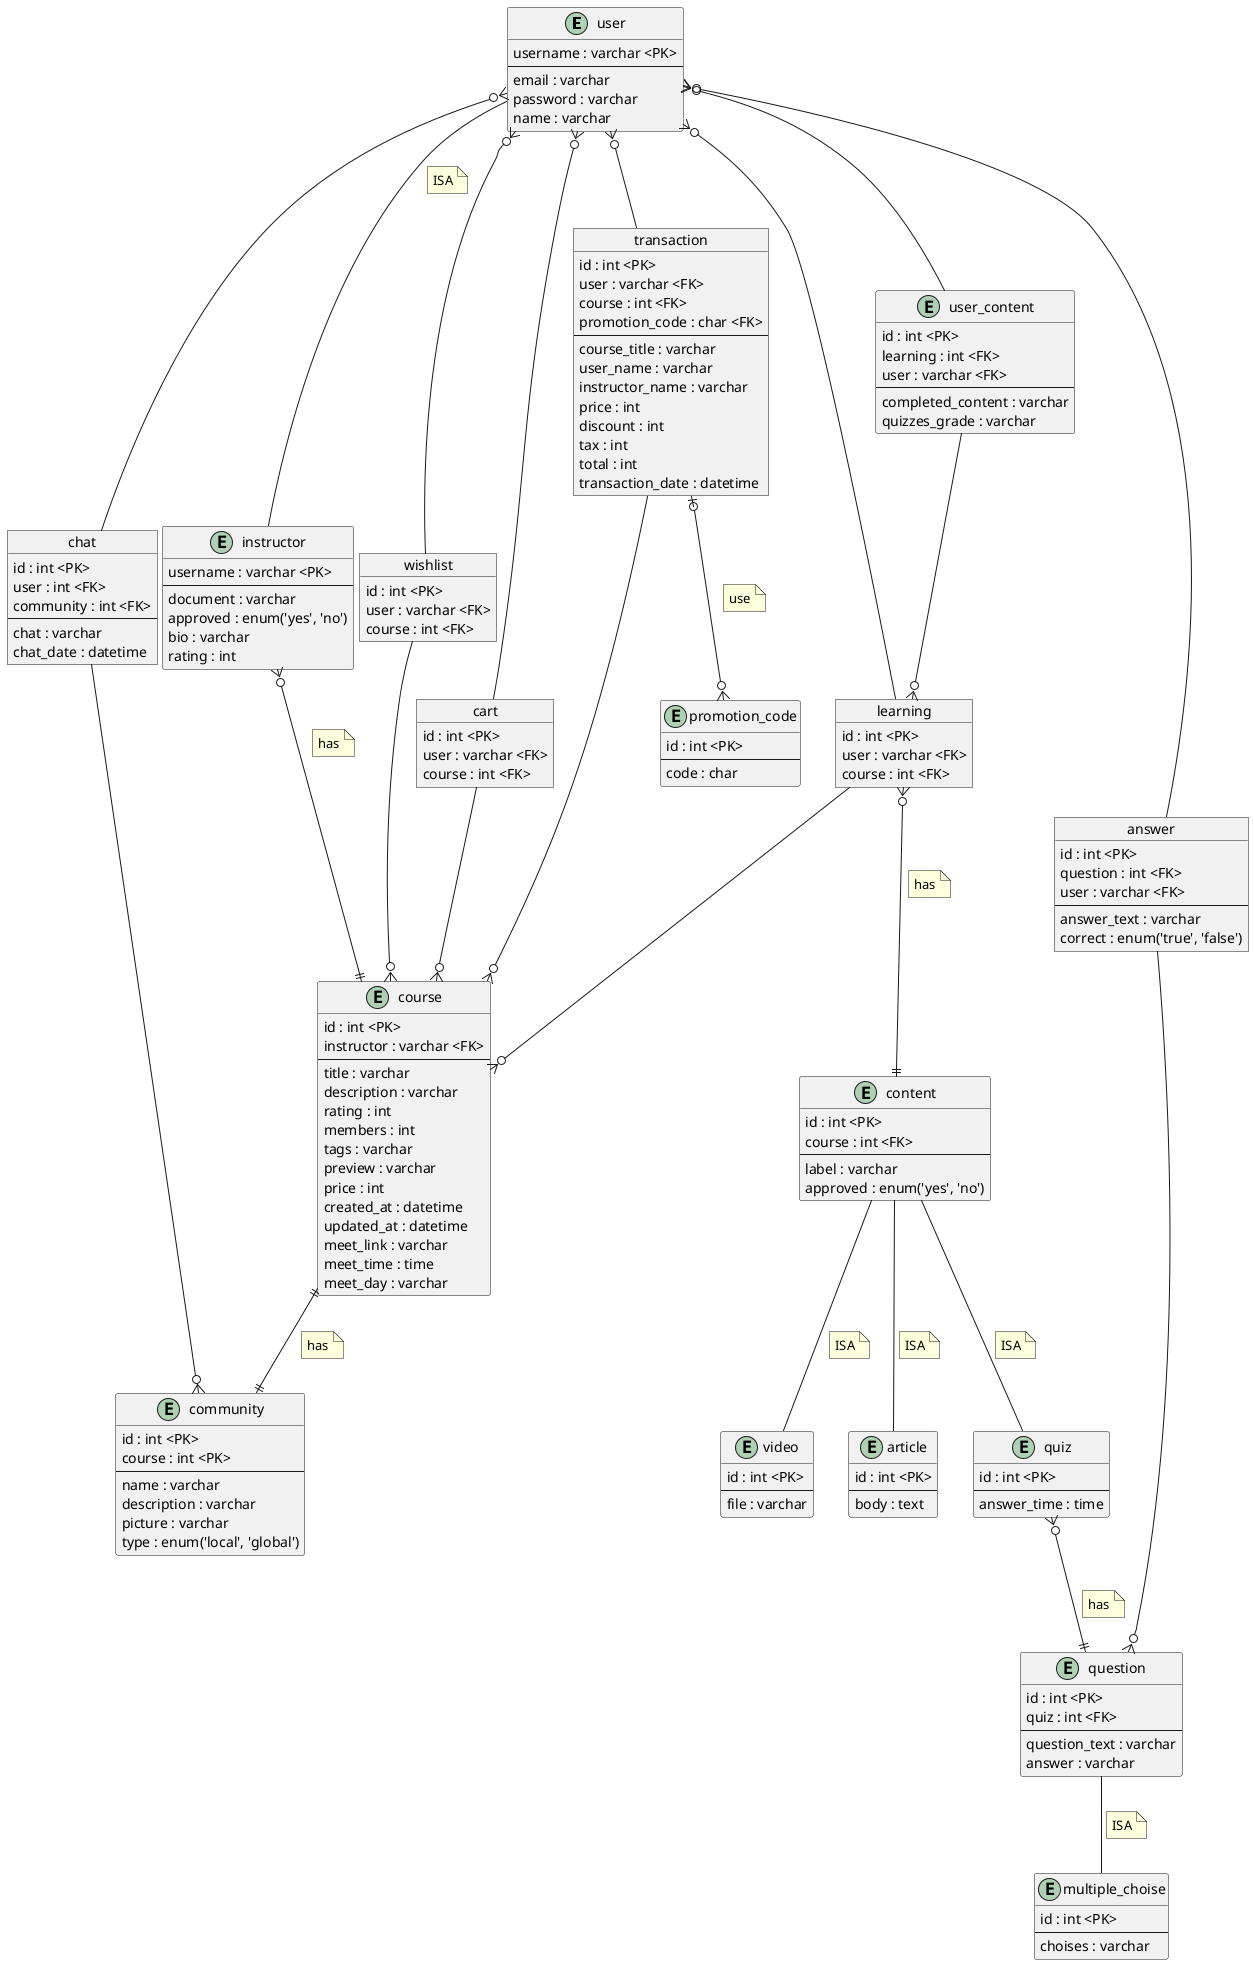 @startuml LearNteach
entity user {
    username : varchar <PK>
    --
    email : varchar
    password : varchar
    name : varchar
}

entity community {
    id : int <PK>
    course : int <PK>
    --
    name : varchar
    description : varchar
    picture : varchar
    type : enum('local', 'global')
}

object chat {
    id : int <PK>
    user : int <FK>
    community : int <FK>
    --
    chat : varchar
    chat_date : datetime
}

entity instructor {
    username : varchar <PK>
    --
    document : varchar
    approved : enum('yes', 'no')
    bio : varchar
    rating : int
}

entity course {
    id : int <PK>
    instructor : varchar <FK>
    --
    title : varchar
    description : varchar
    rating : int
    members : int
    tags : varchar
    preview : varchar
    price : int
    created_at : datetime
    updated_at : datetime
    meet_link : varchar
    meet_time : time
    meet_day : varchar
}

object wishlist {
    id : int <PK>
    user : varchar <FK>
    course : int <FK>
}

object cart {
    id : int <PK>
    user : varchar <FK>
    course : int <FK>
}

entity promotion_code {
    id : int <PK>
    --
    code : char
}

object transaction {
    id : int <PK>
    user : varchar <FK>
    course : int <FK>
    promotion_code : char <FK>
    --
    course_title : varchar
    user_name : varchar
    instructor_name : varchar
    price : int
    discount : int
    tax : int
    total : int
    transaction_date : datetime
}

object learning {
    id : int <PK>
    user : varchar <FK>
    course : int <FK>
}

entity user_content {
    id : int <PK>
    learning : int <FK>
    user : varchar <FK>
    --
    completed_content : varchar
    quizzes_grade : varchar
}

entity content {
    id : int <PK>
    course : int <FK>
    --
    label : varchar
    approved : enum('yes', 'no')
}

entity video {
    id : int <PK>
    --
    file : varchar
}

entity article {
    id : int <PK>
    --
    body : text
}

entity quiz {
    id : int <PK>
    --
    answer_time : time
}

object answer {
    id : int <PK>
    question : int <FK>
    user : varchar <FK>
    --
    answer_text : varchar
    correct : enum('true', 'false')
}

entity question {
    id : int <PK>
    quiz : int <FK>
    --
    question_text : varchar
    answer : varchar
}

entity multiple_choise {
    id : int <PK>
    --
    choises : varchar
}

user -- instructor
note on link
    ISA
end note

instructor }o--|| course
note on link
    has
end note

user }o-- wishlist
wishlist --o{ course

user }o-- learning
learning --o{ course

user }o-- cart
cart --o{ course

user }o-- transaction
transaction --o{ course

learning }o--|| content
note on link
    has
end note

transaction |o--o{ promotion_code
note on link
    use
end note

content -- video
note on link
    ISA
end note
content -- quiz
note on link
    ISA
end note
content -- article
note on link
    ISA
end note

quiz }o--|| question
note on link
    has
end note

question -- multiple_choise
note on link
    ISA
end note

course ||--|| community
note on link
    has
end note

user }o-- chat
chat --o{ community

user }o-- answer
answer --o{ question

user }o-- user_content
user_content --o{ learning

@enduml
